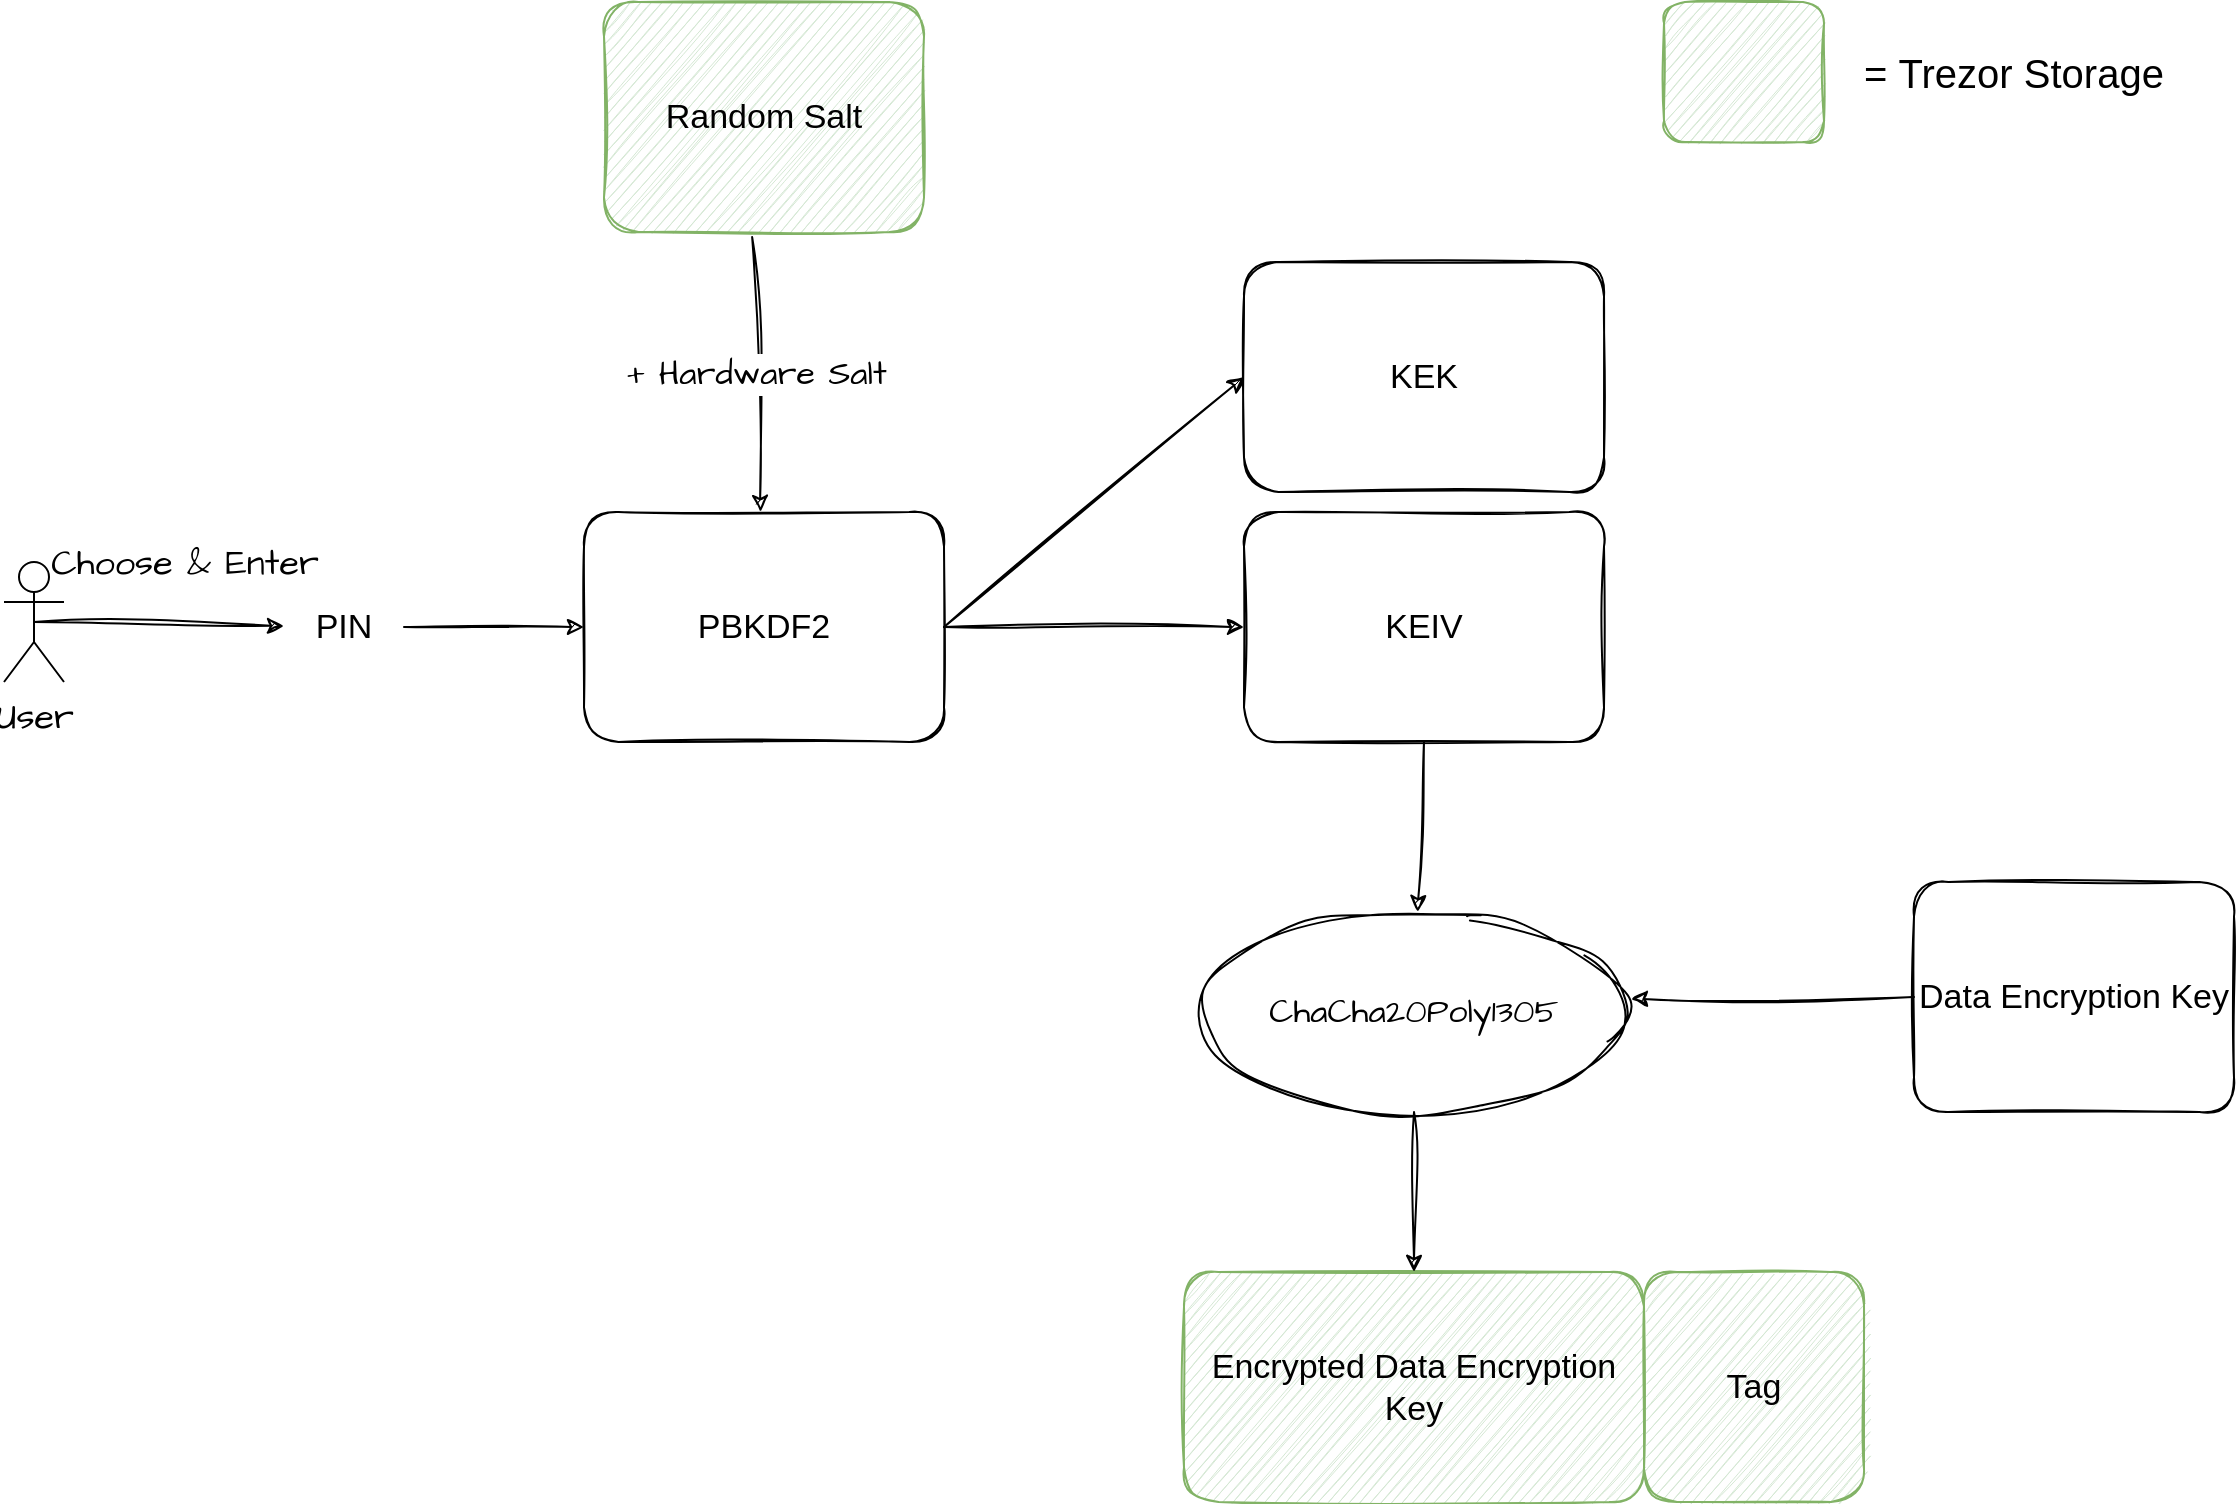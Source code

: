 <mxfile version="20.6.2" type="device"><diagram id="xxxsp_ETN7oS7Kivuhwl" name="trezor-encryption-pin"><mxGraphModel dx="3688" dy="2615" grid="1" gridSize="10" guides="1" tooltips="1" connect="1" arrows="1" fold="1" page="1" pageScale="1" pageWidth="2336" pageHeight="1654" math="0" shadow="0"><root><mxCell id="0"/><mxCell id="1" parent="0"/><mxCell id="w9ZNQSNowYFeM5UygwyA-2" value="PIN" style="text;html=1;strokeColor=none;fillColor=none;align=center;verticalAlign=middle;whiteSpace=wrap;rounded=0;sketch=1;fontSize=17;" parent="1" vertex="1"><mxGeometry x="80" y="217.5" width="60" height="30" as="geometry"/></mxCell><mxCell id="w9ZNQSNowYFeM5UygwyA-3" value="PBKDF2" style="rounded=1;whiteSpace=wrap;html=1;sketch=1;fontSize=17;" parent="1" vertex="1"><mxGeometry x="230" y="175" width="180" height="115" as="geometry"/></mxCell><mxCell id="w9ZNQSNowYFeM5UygwyA-4" value="" style="endArrow=classic;html=1;rounded=0;entryX=0;entryY=0.5;entryDx=0;entryDy=0;sketch=1;fontSize=17;" parent="1" source="w9ZNQSNowYFeM5UygwyA-2" target="w9ZNQSNowYFeM5UygwyA-3" edge="1"><mxGeometry width="50" height="50" relative="1" as="geometry"><mxPoint x="180" y="340" as="sourcePoint"/><mxPoint x="230" y="290" as="targetPoint"/></mxGeometry></mxCell><mxCell id="w9ZNQSNowYFeM5UygwyA-5" value="KEK" style="rounded=1;whiteSpace=wrap;html=1;sketch=1;fontSize=17;" parent="1" vertex="1"><mxGeometry x="560" y="50" width="180" height="115" as="geometry"/></mxCell><mxCell id="w9ZNQSNowYFeM5UygwyA-6" value="KEIV" style="rounded=1;whiteSpace=wrap;html=1;sketch=1;fontSize=17;" parent="1" vertex="1"><mxGeometry x="560" y="175" width="180" height="115" as="geometry"/></mxCell><mxCell id="w9ZNQSNowYFeM5UygwyA-7" value="Random Salt" style="rounded=1;whiteSpace=wrap;html=1;sketch=1;fillColor=#d5e8d4;strokeColor=#82b366;fontSize=17;" parent="1" vertex="1"><mxGeometry x="240" y="-80" width="160" height="115" as="geometry"/></mxCell><mxCell id="w9ZNQSNowYFeM5UygwyA-10" value="Data Encryption Key" style="rounded=1;whiteSpace=wrap;html=1;sketch=1;fontSize=17;" parent="1" vertex="1"><mxGeometry x="895" y="360" width="160" height="115" as="geometry"/></mxCell><mxCell id="w9ZNQSNowYFeM5UygwyA-11" value="Encrypted Data Encryption Key" style="rounded=1;whiteSpace=wrap;html=1;sketch=1;fillColor=#d5e8d4;strokeColor=#82b366;fontSize=17;" parent="1" vertex="1"><mxGeometry x="530" y="555" width="230" height="115" as="geometry"/></mxCell><mxCell id="w9ZNQSNowYFeM5UygwyA-14" value="ChaCha20Poly1305" style="ellipse;whiteSpace=wrap;html=1;sketch=1;hachureGap=4;jiggle=2;fontFamily=Architects Daughter;fontSource=https%3A%2F%2Ffonts.googleapis.com%2Fcss%3Ffamily%3DArchitects%2BDaughter;fontSize=17;" parent="1" vertex="1"><mxGeometry x="535" y="375" width="220" height="100" as="geometry"/></mxCell><mxCell id="w9ZNQSNowYFeM5UygwyA-15" value="" style="endArrow=classic;html=1;rounded=0;sketch=1;hachureGap=4;jiggle=2;fontFamily=Architects Daughter;fontSource=https%3A%2F%2Ffonts.googleapis.com%2Fcss%3Ffamily%3DArchitects%2BDaughter;fontSize=17;exitX=0.5;exitY=1;exitDx=0;exitDy=0;" parent="1" source="w9ZNQSNowYFeM5UygwyA-6" target="w9ZNQSNowYFeM5UygwyA-14" edge="1"><mxGeometry width="50" height="50" relative="1" as="geometry"><mxPoint x="830" y="420" as="sourcePoint"/><mxPoint x="880" y="370" as="targetPoint"/></mxGeometry></mxCell><mxCell id="w9ZNQSNowYFeM5UygwyA-16" value="" style="endArrow=classic;html=1;rounded=0;sketch=1;hachureGap=4;jiggle=2;fontFamily=Architects Daughter;fontSource=https%3A%2F%2Ffonts.googleapis.com%2Fcss%3Ffamily%3DArchitects%2BDaughter;fontSize=17;exitX=0;exitY=0.5;exitDx=0;exitDy=0;entryX=0.993;entryY=0.435;entryDx=0;entryDy=0;entryPerimeter=0;" parent="1" source="w9ZNQSNowYFeM5UygwyA-10" target="w9ZNQSNowYFeM5UygwyA-14" edge="1"><mxGeometry width="50" height="50" relative="1" as="geometry"><mxPoint x="775" y="455" as="sourcePoint"/><mxPoint x="825" y="405" as="targetPoint"/></mxGeometry></mxCell><mxCell id="w9ZNQSNowYFeM5UygwyA-17" value="" style="endArrow=classic;html=1;rounded=0;sketch=1;hachureGap=4;jiggle=2;fontFamily=Architects Daughter;fontSource=https%3A%2F%2Ffonts.googleapis.com%2Fcss%3Ffamily%3DArchitects%2BDaughter;fontSize=17;exitX=0.5;exitY=1;exitDx=0;exitDy=0;" parent="1" source="w9ZNQSNowYFeM5UygwyA-14" target="w9ZNQSNowYFeM5UygwyA-11" edge="1"><mxGeometry width="50" height="50" relative="1" as="geometry"><mxPoint x="805" y="485" as="sourcePoint"/><mxPoint x="855" y="435" as="targetPoint"/></mxGeometry></mxCell><mxCell id="w9ZNQSNowYFeM5UygwyA-19" value="Tag" style="rounded=1;whiteSpace=wrap;html=1;sketch=1;fillColor=#d5e8d4;strokeColor=#82b366;fontSize=17;" parent="1" vertex="1"><mxGeometry x="760" y="555" width="110" height="115" as="geometry"/></mxCell><mxCell id="w9ZNQSNowYFeM5UygwyA-20" value="+ Hardware Salt" style="endArrow=classic;html=1;rounded=0;sketch=1;hachureGap=4;jiggle=2;fontFamily=Architects Daughter;fontSource=https%3A%2F%2Ffonts.googleapis.com%2Fcss%3Ffamily%3DArchitects%2BDaughter;fontSize=17;exitX=0.463;exitY=1.022;exitDx=0;exitDy=0;exitPerimeter=0;" parent="1" source="w9ZNQSNowYFeM5UygwyA-7" target="w9ZNQSNowYFeM5UygwyA-3" edge="1"><mxGeometry width="50" height="50" relative="1" as="geometry"><mxPoint x="280" y="140" as="sourcePoint"/><mxPoint x="330" y="90" as="targetPoint"/></mxGeometry></mxCell><mxCell id="w9ZNQSNowYFeM5UygwyA-21" value="" style="endArrow=classic;html=1;rounded=0;sketch=1;hachureGap=4;jiggle=2;fontFamily=Architects Daughter;fontSource=https%3A%2F%2Ffonts.googleapis.com%2Fcss%3Ffamily%3DArchitects%2BDaughter;fontSize=17;exitX=1;exitY=0.5;exitDx=0;exitDy=0;entryX=0;entryY=0.5;entryDx=0;entryDy=0;" parent="1" source="w9ZNQSNowYFeM5UygwyA-3" target="w9ZNQSNowYFeM5UygwyA-5" edge="1"><mxGeometry width="50" height="50" relative="1" as="geometry"><mxPoint x="440" y="270" as="sourcePoint"/><mxPoint x="490" y="220" as="targetPoint"/></mxGeometry></mxCell><mxCell id="w9ZNQSNowYFeM5UygwyA-22" value="" style="endArrow=classic;html=1;rounded=0;sketch=1;hachureGap=4;jiggle=2;fontFamily=Architects Daughter;fontSource=https%3A%2F%2Ffonts.googleapis.com%2Fcss%3Ffamily%3DArchitects%2BDaughter;fontSize=17;entryX=0;entryY=0.5;entryDx=0;entryDy=0;" parent="1" source="w9ZNQSNowYFeM5UygwyA-3" target="w9ZNQSNowYFeM5UygwyA-6" edge="1"><mxGeometry width="50" height="50" relative="1" as="geometry"><mxPoint x="420" y="370" as="sourcePoint"/><mxPoint x="560" y="320" as="targetPoint"/></mxGeometry></mxCell><mxCell id="wiLzf2dtAs1IgaGe-CjO-1" value="" style="rounded=1;whiteSpace=wrap;html=1;sketch=1;fillColor=#d5e8d4;strokeColor=#82b366;fontSize=17;" parent="1" vertex="1"><mxGeometry x="770" y="-80" width="80" height="70" as="geometry"/></mxCell><mxCell id="wiLzf2dtAs1IgaGe-CjO-3" value="=&amp;nbsp;&lt;span style=&quot;font-size: 20px;&quot;&gt;Trezor Storage&lt;/span&gt;" style="text;html=1;strokeColor=none;fillColor=none;align=center;verticalAlign=middle;whiteSpace=wrap;rounded=0;fontSize=20;" parent="1" vertex="1"><mxGeometry x="860" y="-60" width="170" height="30" as="geometry"/></mxCell><mxCell id="qsl44-BAyy7G2KX7Kq_A-1" value="User" style="shape=umlActor;verticalLabelPosition=bottom;verticalAlign=top;html=1;outlineConnect=0;sketch=0;hachureGap=4;jiggle=2;fontFamily=Architects Daughter;fontSource=https%3A%2F%2Ffonts.googleapis.com%2Fcss%3Ffamily%3DArchitects%2BDaughter;fontSize=18;" vertex="1" parent="1"><mxGeometry x="-60" y="200" width="30" height="60" as="geometry"/></mxCell><mxCell id="qsl44-BAyy7G2KX7Kq_A-2" value="Choose &amp;amp; Enter" style="endArrow=classic;html=1;rounded=0;sketch=1;hachureGap=4;jiggle=2;fontFamily=Architects Daughter;fontSource=https%3A%2F%2Ffonts.googleapis.com%2Fcss%3Ffamily%3DArchitects%2BDaughter;fontSize=18;exitX=0.5;exitY=0.5;exitDx=0;exitDy=0;exitPerimeter=0;" edge="1" parent="1" source="qsl44-BAyy7G2KX7Kq_A-1" target="w9ZNQSNowYFeM5UygwyA-2"><mxGeometry x="0.192" y="31" width="50" height="50" relative="1" as="geometry"><mxPoint x="-10" y="250" as="sourcePoint"/><mxPoint x="50" y="250" as="targetPoint"/><mxPoint as="offset"/></mxGeometry></mxCell></root></mxGraphModel></diagram></mxfile>